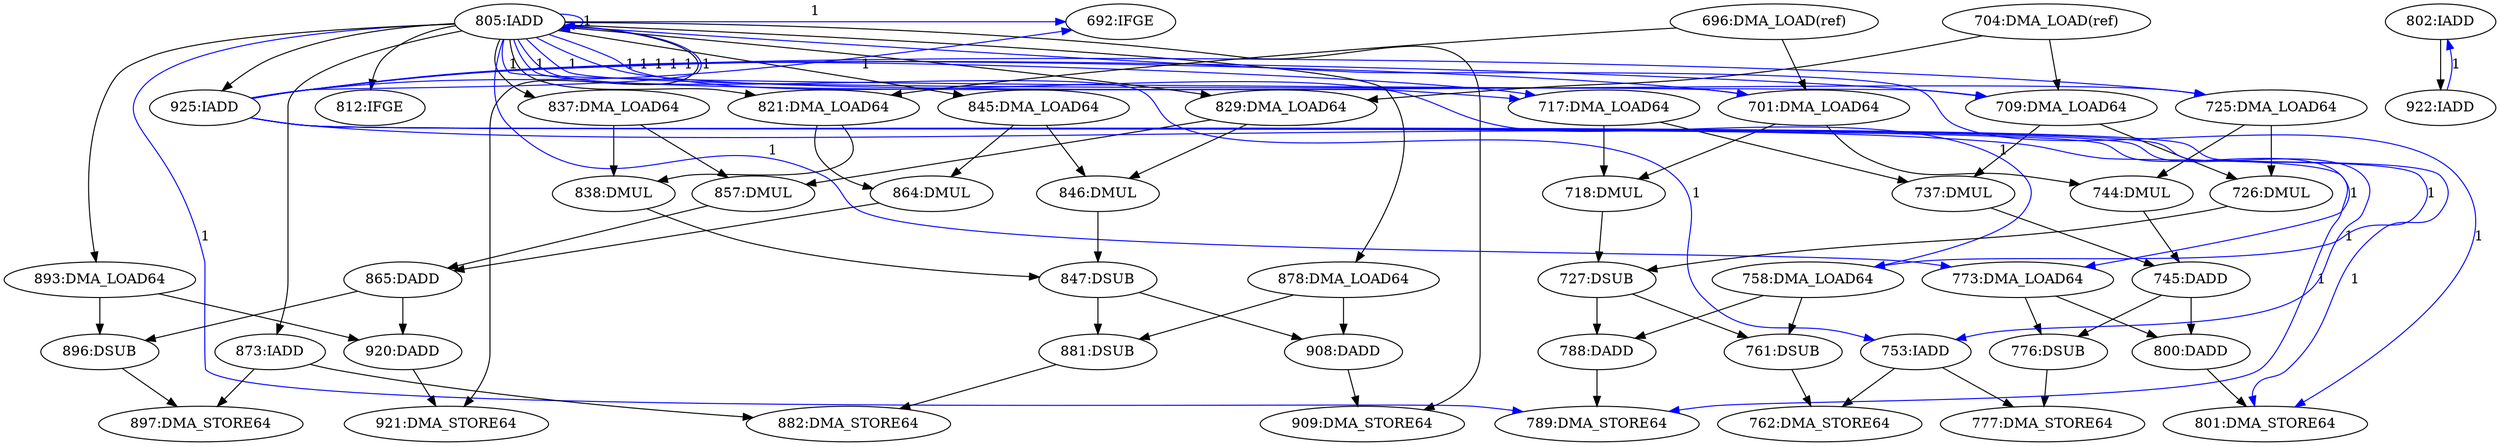 digraph depgraph {
n0 [label="909:DMA_STORE64"];
n1 [label="805:IADD"];
n1 -> n0;
n2 [label="908:DADD"];
n2 -> n0;
n3 [label="789:DMA_STORE64"];
n4 [label="788:DADD"];
n4 -> n3;
n5 [label="745:DADD"];
n6 [label="737:DMUL"];
n6 -> n5;
n7 [label="744:DMUL"];
n7 -> n5;
n8 [label="838:DMUL"];
n9 [label="821:DMA_LOAD64"];
n9 -> n8;
n10 [label="837:DMA_LOAD64"];
n10 -> n8;
n11 [label="896:DSUB"];
n12 [label="893:DMA_LOAD64"];
n12 -> n11;
n13 [label="865:DADD"];
n13 -> n11;
n14 [label="776:DSUB"];
n15 [label="773:DMA_LOAD64"];
n15 -> n14;
n5 -> n14;
n1 -> n10;
n16 [label="709:DMA_LOAD64"];
n16 -> n6;
n17 [label="717:DMA_LOAD64"];
n17 -> n6;
n18 [label="857:DMUL"];
n18 -> n13;
n19 [label="864:DMUL"];
n19 -> n13;
n20 [label="829:DMA_LOAD64"];
n20 -> n18;
n10 -> n18;
n21 [label="921:DMA_STORE64"];
n1 -> n21;
n22 [label="920:DADD"];
n22 -> n21;
n23 [label="777:DMA_STORE64"];
n24 [label="753:IADD"];
n24 -> n23;
n14 -> n23;
n25 [label="718:DMUL"];
n26 [label="701:DMA_LOAD64"];
n26 -> n25;
n17 -> n25;
n27 [label="922:IADD"];
n28 [label="802:IADD"];
n28 -> n27;
n29 [label="847:DSUB"];
n8 -> n29;
n30 [label="846:DMUL"];
n30 -> n29;
n31 [label="704:DMA_LOAD(ref)"];
n31 -> n20;
n1 -> n20;
n32 [label="726:DMUL"];
n16 -> n32;
n33 [label="725:DMA_LOAD64"];
n33 -> n32;
n34 [label="727:DSUB"];
n25 -> n34;
n32 -> n34;
n35 [label="758:DMA_LOAD64"];
n35 -> n4;
n34 -> n4;
n36 [label="873:IADD"];
n1 -> n36;
n37 [label="878:DMA_LOAD64"];
n37 -> n2;
n29 -> n2;
n1 -> n12;
n38 [label="925:IADD"];
n1 -> n38;
n39 [label="801:DMA_STORE64"];
n40 [label="800:DADD"];
n40 -> n39;
n20 -> n30;
n41 [label="845:DMA_LOAD64"];
n41 -> n30;
n42 [label="882:DMA_STORE64"];
n36 -> n42;
n43 [label="881:DSUB"];
n43 -> n42;
n44 [label="812:IFGE"];
n1 -> n44;
n12 -> n22;
n13 -> n22;
n1 -> n37;
n45 [label="761:DSUB"];
n35 -> n45;
n34 -> n45;
n46 [label="762:DMA_STORE64"];
n24 -> n46;
n45 -> n46;
n9 -> n19;
n41 -> n19;
n47 [label="696:DMA_LOAD(ref)"];
n47 -> n26;
n37 -> n43;
n29 -> n43;
n47 -> n9;
n1 -> n9;
n31 -> n16;
n26 -> n7;
n33 -> n7;
n48 [label="897:DMA_STORE64"];
n36 -> n48;
n11 -> n48;
n1 -> n41;
n15 -> n40;
n5 -> n40;
n1 -> n16 [constraint=false,color=blue,label="1"];
n1 -> n15 [constraint=false,color=blue,label="1"];
n1 -> n24 [constraint=false,color=blue,label="1"];
n1 -> n3 [constraint=false,color=blue,label="1"];
n1 -> n33 [constraint=false,color=blue,label="1"];
n1 -> n39 [constraint=false,color=blue,label="1"];
n1 -> n17 [constraint=false,color=blue,label="1"];
n1 -> n35 [constraint=false,color=blue,label="1"];
n1 -> n26 [constraint=false,color=blue,label="1"];
n1 -> n1 [constraint=false,color=blue,label="1"];
n49 [label="692:IFGE"];
n1 -> n49 [constraint=false,color=blue,label="1"];
n38 -> n16 [constraint=false,color=blue,label="1"];
n38 -> n15 [constraint=false,color=blue,label="1"];
n38 -> n24 [constraint=false,color=blue,label="1"];
n38 -> n3 [constraint=false,color=blue,label="1"];
n38 -> n33 [constraint=false,color=blue,label="1"];
n38 -> n39 [constraint=false,color=blue,label="1"];
n38 -> n17 [constraint=false,color=blue,label="1"];
n38 -> n35 [constraint=false,color=blue,label="1"];
n38 -> n26 [constraint=false,color=blue,label="1"];
n38 -> n1 [constraint=false,color=blue,label="1"];
n38 -> n49 [constraint=false,color=blue,label="1"];
n27 -> n28 [constraint=false,color=blue,label="1"];
}